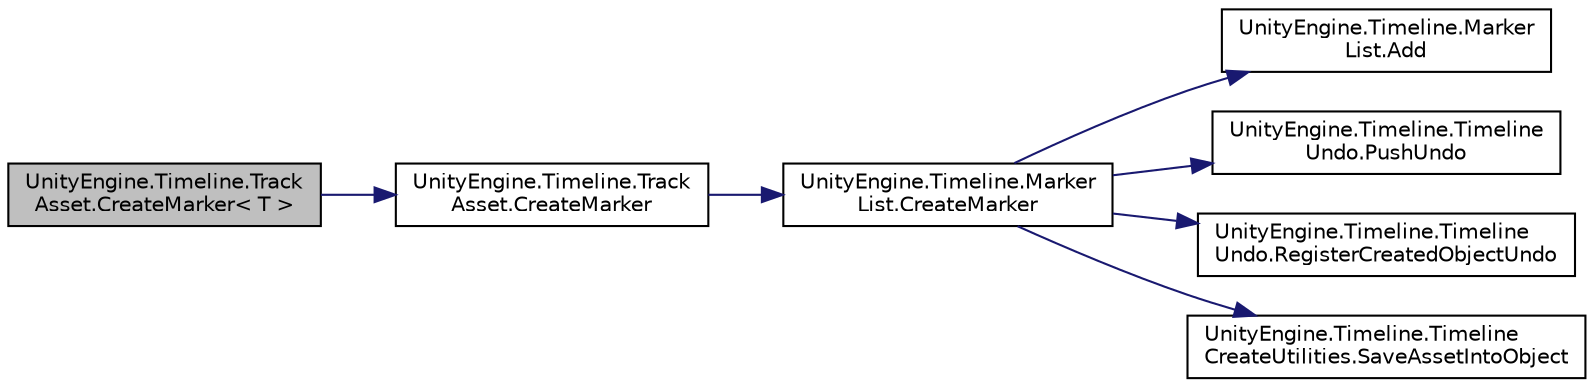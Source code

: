 digraph "UnityEngine.Timeline.TrackAsset.CreateMarker&lt; T &gt;"
{
 // LATEX_PDF_SIZE
  edge [fontname="Helvetica",fontsize="10",labelfontname="Helvetica",labelfontsize="10"];
  node [fontname="Helvetica",fontsize="10",shape=record];
  rankdir="LR";
  Node1 [label="UnityEngine.Timeline.Track\lAsset.CreateMarker\< T \>",height=0.2,width=0.4,color="black", fillcolor="grey75", style="filled", fontcolor="black",tooltip="Creates a marker of the requested type, at a specific time, and adds the marker to the current asset."];
  Node1 -> Node2 [color="midnightblue",fontsize="10",style="solid",fontname="Helvetica"];
  Node2 [label="UnityEngine.Timeline.Track\lAsset.CreateMarker",height=0.2,width=0.4,color="black", fillcolor="white", style="filled",URL="$class_unity_engine_1_1_timeline_1_1_track_asset.html#ac843e25a3ff466f9843381e8acf005a9",tooltip="Creates a marker of the requested type, at a specific time, and adds the marker to the current asset."];
  Node2 -> Node3 [color="midnightblue",fontsize="10",style="solid",fontname="Helvetica"];
  Node3 [label="UnityEngine.Timeline.Marker\lList.CreateMarker",height=0.2,width=0.4,color="black", fillcolor="white", style="filled",URL="$struct_unity_engine_1_1_timeline_1_1_marker_list.html#ac6916fa491879966b809ce6f68fafed1",tooltip=" "];
  Node3 -> Node4 [color="midnightblue",fontsize="10",style="solid",fontname="Helvetica"];
  Node4 [label="UnityEngine.Timeline.Marker\lList.Add",height=0.2,width=0.4,color="black", fillcolor="white", style="filled",URL="$struct_unity_engine_1_1_timeline_1_1_marker_list.html#a649040ac4669a76590c04ac640fa1466",tooltip=" "];
  Node3 -> Node5 [color="midnightblue",fontsize="10",style="solid",fontname="Helvetica"];
  Node5 [label="UnityEngine.Timeline.Timeline\lUndo.PushUndo",height=0.2,width=0.4,color="black", fillcolor="white", style="filled",URL="$class_unity_engine_1_1_timeline_1_1_timeline_undo.html#a2c45dda5e68a6de6f481aee4888b352c",tooltip=" "];
  Node3 -> Node6 [color="midnightblue",fontsize="10",style="solid",fontname="Helvetica"];
  Node6 [label="UnityEngine.Timeline.Timeline\lUndo.RegisterCreatedObjectUndo",height=0.2,width=0.4,color="black", fillcolor="white", style="filled",URL="$class_unity_engine_1_1_timeline_1_1_timeline_undo.html#a00de6f820def7986ea36db84a4628f5e",tooltip=" "];
  Node3 -> Node7 [color="midnightblue",fontsize="10",style="solid",fontname="Helvetica"];
  Node7 [label="UnityEngine.Timeline.Timeline\lCreateUtilities.SaveAssetIntoObject",height=0.2,width=0.4,color="black", fillcolor="white", style="filled",URL="$class_unity_engine_1_1_timeline_1_1_timeline_create_utilities.html#a300b80877333ea7d68623ae21361fba2",tooltip=" "];
}
